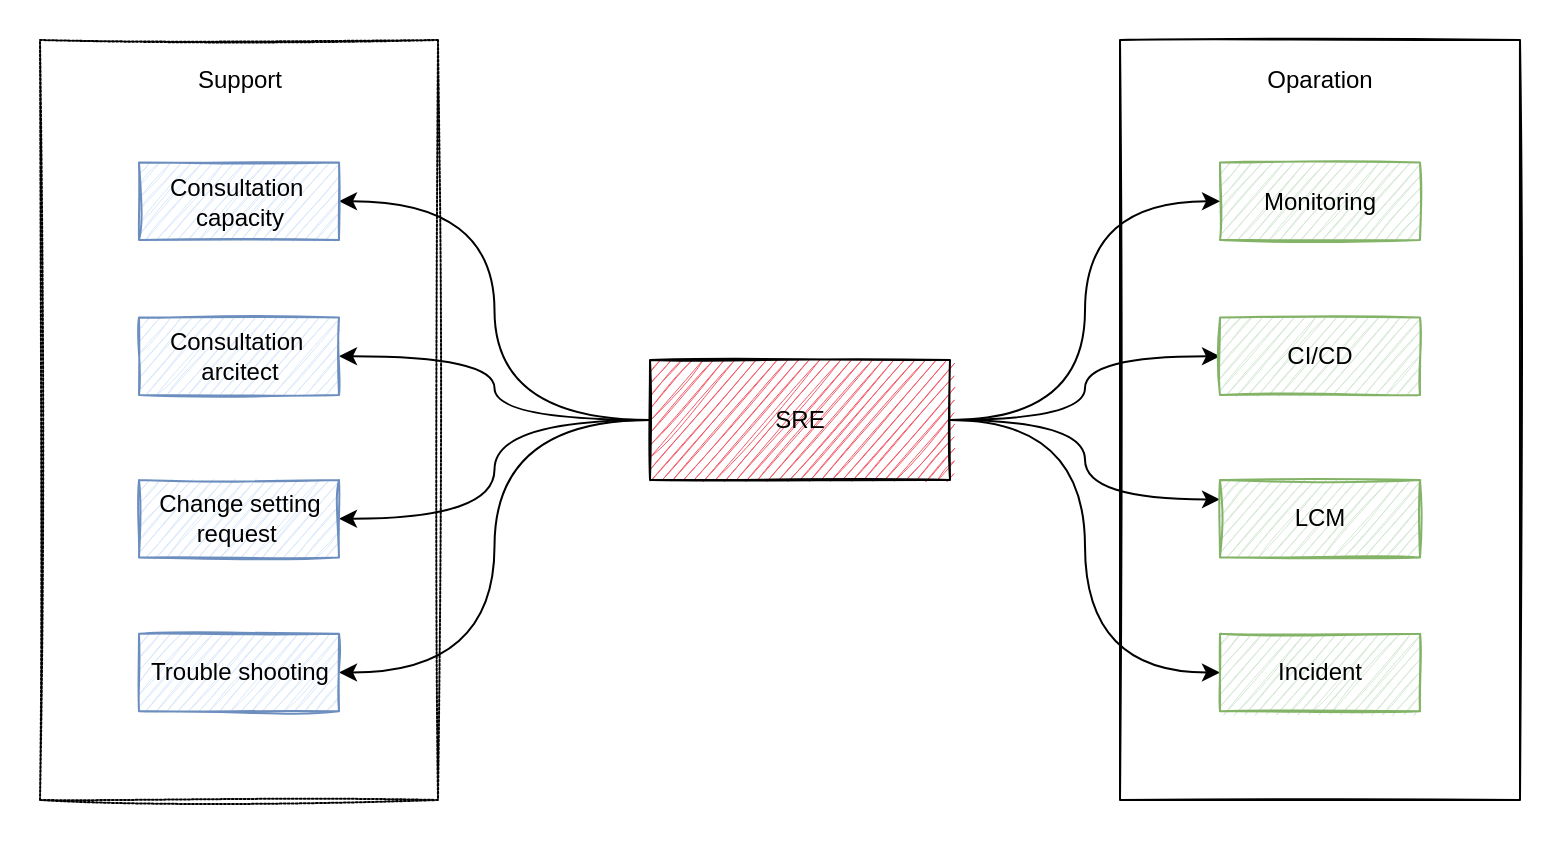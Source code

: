 <mxfile>
    <diagram id="nmVdRzCMXVpeTzNxSv2q" name="Page-1">
        <mxGraphModel dx="996" dy="822" grid="1" gridSize="10" guides="1" tooltips="1" connect="1" arrows="1" fold="1" page="1" pageScale="1" pageWidth="850" pageHeight="1100" math="0" shadow="0">
            <root>
                <mxCell id="0"/>
                <mxCell id="1" parent="0"/>
                <mxCell id="57" value="" style="rounded=0;whiteSpace=wrap;html=1;strokeColor=none;fillColor=none;sketch=0;" parent="1" vertex="1">
                    <mxGeometry width="780" height="420" as="geometry"/>
                </mxCell>
                <mxCell id="53" value="" style="shadow=0;glass=0;fillColor=none;whiteSpace=wrap;html=1;labelBorderColor=none;labelBackgroundColor=none;sketch=1;" parent="1" vertex="1">
                    <mxGeometry x="560" y="20" width="200" height="380" as="geometry"/>
                </mxCell>
                <mxCell id="49" value="" style="whiteSpace=wrap;html=1;shadow=0;glass=0;fillColor=none;sketch=1;dashed=1;dashPattern=1 1;" parent="1" vertex="1">
                    <mxGeometry x="20" y="20" width="199" height="380" as="geometry"/>
                </mxCell>
                <mxCell id="65" style="edgeStyle=orthogonalEdgeStyle;curved=1;rounded=0;orthogonalLoop=1;jettySize=auto;html=1;exitX=1;exitY=0.5;exitDx=0;exitDy=0;entryX=0;entryY=0.5;entryDx=0;entryDy=0;sketch=0;" edge="1" parent="1" source="35" target="62">
                    <mxGeometry relative="1" as="geometry"/>
                </mxCell>
                <mxCell id="66" style="edgeStyle=orthogonalEdgeStyle;curved=1;rounded=0;orthogonalLoop=1;jettySize=auto;html=1;exitX=1;exitY=0.5;exitDx=0;exitDy=0;entryX=0;entryY=0.25;entryDx=0;entryDy=0;sketch=0;" edge="1" parent="1" source="35" target="63">
                    <mxGeometry relative="1" as="geometry"/>
                </mxCell>
                <mxCell id="67" style="edgeStyle=orthogonalEdgeStyle;curved=1;rounded=0;orthogonalLoop=1;jettySize=auto;html=1;exitX=1;exitY=0.5;exitDx=0;exitDy=0;entryX=0;entryY=0.5;entryDx=0;entryDy=0;sketch=0;" edge="1" parent="1" source="35" target="64">
                    <mxGeometry relative="1" as="geometry"/>
                </mxCell>
                <mxCell id="75" style="edgeStyle=orthogonalEdgeStyle;curved=1;rounded=0;orthogonalLoop=1;jettySize=auto;html=1;entryX=1;entryY=0.5;entryDx=0;entryDy=0;sketch=0;" edge="1" parent="1" source="35" target="42">
                    <mxGeometry relative="1" as="geometry"/>
                </mxCell>
                <mxCell id="76" style="edgeStyle=orthogonalEdgeStyle;curved=1;rounded=0;orthogonalLoop=1;jettySize=auto;html=1;exitX=0;exitY=0.5;exitDx=0;exitDy=0;entryX=1;entryY=0.5;entryDx=0;entryDy=0;sketch=0;" edge="1" parent="1" source="35" target="73">
                    <mxGeometry relative="1" as="geometry"/>
                </mxCell>
                <mxCell id="77" style="edgeStyle=orthogonalEdgeStyle;curved=1;rounded=0;orthogonalLoop=1;jettySize=auto;html=1;exitX=0;exitY=0.5;exitDx=0;exitDy=0;entryX=1;entryY=0.5;entryDx=0;entryDy=0;sketch=0;" edge="1" parent="1" source="35" target="72">
                    <mxGeometry relative="1" as="geometry"/>
                </mxCell>
                <mxCell id="78" style="edgeStyle=orthogonalEdgeStyle;curved=1;rounded=0;orthogonalLoop=1;jettySize=auto;html=1;exitX=0;exitY=0.5;exitDx=0;exitDy=0;entryX=1;entryY=0.5;entryDx=0;entryDy=0;sketch=0;" edge="1" parent="1" source="35" target="71">
                    <mxGeometry relative="1" as="geometry"/>
                </mxCell>
                <mxCell id="35" value="SRE" style="whiteSpace=wrap;html=1;fillColor=#F45B69;sketch=1;" parent="1" vertex="1">
                    <mxGeometry x="325" y="180" width="150" height="60" as="geometry"/>
                </mxCell>
                <mxCell id="39" value="Monitoring" style="whiteSpace=wrap;html=1;fillColor=#d5e8d4;strokeColor=#82b366;sketch=1;" parent="1" vertex="1">
                    <mxGeometry x="610" y="81.25" width="100" height="38.75" as="geometry"/>
                </mxCell>
                <mxCell id="42" value="Consultation&amp;nbsp;&lt;br&gt;capacity" style="whiteSpace=wrap;html=1;fillColor=#dae8fc;strokeColor=#6c8ebf;sketch=1;" parent="1" vertex="1">
                    <mxGeometry x="69.5" y="81.25" width="100" height="38.75" as="geometry"/>
                </mxCell>
                <mxCell id="48" value="Support" style="text;html=1;strokeColor=none;fillColor=none;align=center;verticalAlign=middle;whiteSpace=wrap;shadow=0;glass=0;sketch=1;" parent="1" vertex="1">
                    <mxGeometry x="99.5" y="30" width="40" height="20" as="geometry"/>
                </mxCell>
                <mxCell id="52" value="Oparation" style="text;html=1;strokeColor=none;fillColor=none;align=center;verticalAlign=middle;whiteSpace=wrap;shadow=0;glass=0;sketch=1;" parent="1" vertex="1">
                    <mxGeometry x="640" y="30" width="40" height="20" as="geometry"/>
                </mxCell>
                <mxCell id="46" style="edgeStyle=orthogonalEdgeStyle;orthogonalLoop=1;jettySize=auto;html=1;entryX=0;entryY=0.5;entryDx=0;entryDy=0;exitX=1;exitY=0.5;exitDx=0;exitDy=0;curved=1;sketch=0;" parent="1" source="35" target="39" edge="1">
                    <mxGeometry x="20" y="20" as="geometry"/>
                </mxCell>
                <mxCell id="62" value="CI/CD" style="whiteSpace=wrap;html=1;fillColor=#d5e8d4;strokeColor=#82b366;sketch=1;" vertex="1" parent="1">
                    <mxGeometry x="610" y="158.75" width="100" height="38.75" as="geometry"/>
                </mxCell>
                <mxCell id="63" value="LCM" style="whiteSpace=wrap;html=1;fillColor=#d5e8d4;strokeColor=#82b366;sketch=1;" vertex="1" parent="1">
                    <mxGeometry x="610" y="240" width="100" height="38.75" as="geometry"/>
                </mxCell>
                <mxCell id="64" value="Incident" style="whiteSpace=wrap;html=1;fillColor=#d5e8d4;strokeColor=#82b366;sketch=1;" vertex="1" parent="1">
                    <mxGeometry x="610" y="316.88" width="100" height="38.75" as="geometry"/>
                </mxCell>
                <mxCell id="71" value="Consultation&amp;nbsp;&lt;br&gt;arcitect" style="whiteSpace=wrap;html=1;fillColor=#dae8fc;strokeColor=#6c8ebf;sketch=1;" vertex="1" parent="1">
                    <mxGeometry x="69.5" y="158.75" width="100" height="38.75" as="geometry"/>
                </mxCell>
                <mxCell id="72" value="Change setting request&amp;nbsp;" style="whiteSpace=wrap;html=1;fillColor=#dae8fc;strokeColor=#6c8ebf;sketch=1;" vertex="1" parent="1">
                    <mxGeometry x="69.5" y="240" width="100" height="38.75" as="geometry"/>
                </mxCell>
                <mxCell id="73" value="Trouble shooting" style="whiteSpace=wrap;html=1;fillColor=#dae8fc;strokeColor=#6c8ebf;sketch=1;" vertex="1" parent="1">
                    <mxGeometry x="69.5" y="316.88" width="100" height="38.75" as="geometry"/>
                </mxCell>
            </root>
        </mxGraphModel>
    </diagram>
</mxfile>
